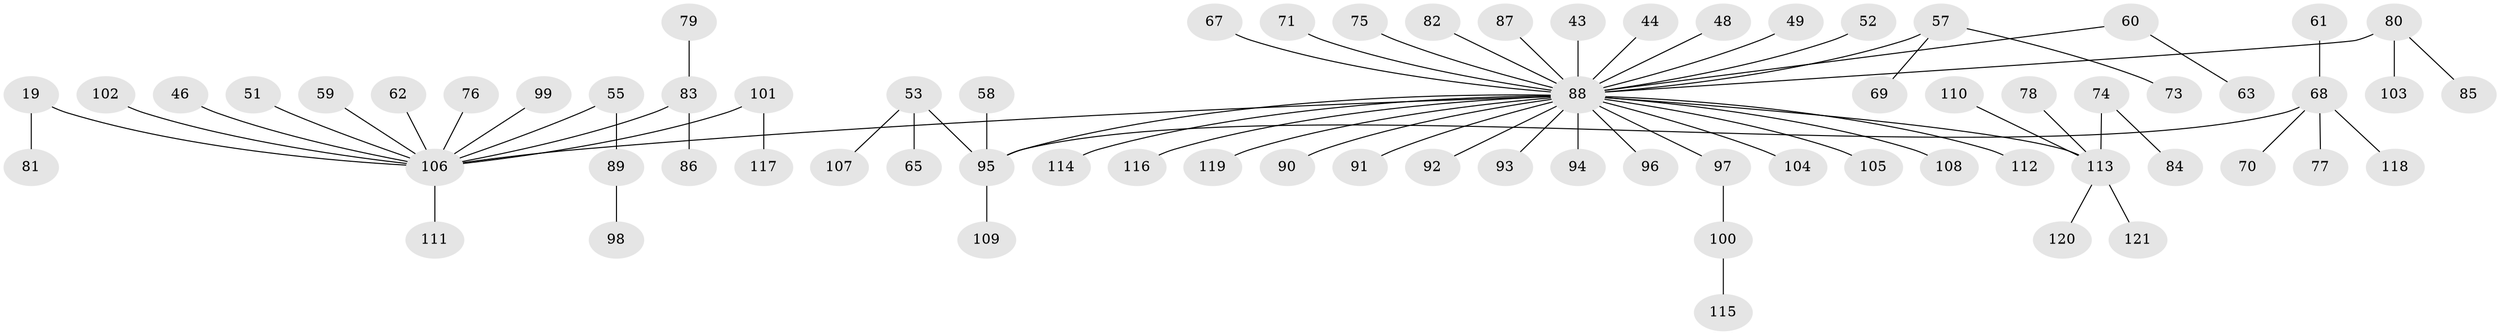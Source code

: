// original degree distribution, {7: 0.024793388429752067, 3: 0.11570247933884298, 6: 0.01652892561983471, 4: 0.06611570247933884, 2: 0.256198347107438, 5: 0.01652892561983471, 1: 0.5041322314049587}
// Generated by graph-tools (version 1.1) at 2025/56/03/04/25 21:56:13]
// undirected, 72 vertices, 71 edges
graph export_dot {
graph [start="1"]
  node [color=gray90,style=filled];
  19;
  43;
  44;
  46;
  48;
  49;
  51;
  52;
  53;
  55;
  57 [super="+42"];
  58;
  59;
  60;
  61;
  62;
  63;
  65;
  67;
  68 [super="+32"];
  69;
  70;
  71;
  73;
  74;
  75;
  76;
  77;
  78;
  79;
  80;
  81;
  82;
  83 [super="+72"];
  84;
  85;
  86;
  87;
  88 [super="+38+21+54+30+35+23+34+41"];
  89;
  90;
  91;
  92;
  93;
  94;
  95 [super="+26+47"];
  96;
  97;
  98;
  99;
  100;
  101;
  102;
  103;
  104;
  105;
  106 [super="+66+12+45"];
  107;
  108;
  109;
  110;
  111;
  112;
  113 [super="+22+31+33+56+50+64"];
  114;
  115;
  116;
  117;
  118;
  119;
  120;
  121;
  19 -- 81;
  19 -- 106;
  43 -- 88;
  44 -- 88;
  46 -- 106;
  48 -- 88;
  49 -- 88;
  51 -- 106;
  52 -- 88;
  53 -- 65;
  53 -- 107;
  53 -- 95;
  55 -- 89;
  55 -- 106;
  57 -- 69;
  57 -- 73;
  57 -- 88;
  58 -- 95;
  59 -- 106;
  60 -- 63;
  60 -- 88;
  61 -- 68;
  62 -- 106;
  67 -- 88;
  68 -- 70;
  68 -- 77;
  68 -- 118;
  68 -- 95;
  71 -- 88;
  74 -- 84;
  74 -- 113;
  75 -- 88;
  76 -- 106;
  78 -- 113;
  79 -- 83;
  80 -- 85;
  80 -- 103;
  80 -- 88;
  82 -- 88;
  83 -- 86;
  83 -- 106;
  87 -- 88;
  88 -- 97;
  88 -- 90;
  88 -- 92;
  88 -- 96;
  88 -- 105;
  88 -- 108;
  88 -- 113;
  88 -- 114;
  88 -- 119;
  88 -- 95;
  88 -- 116;
  88 -- 91;
  88 -- 112;
  88 -- 104;
  88 -- 93;
  88 -- 94;
  88 -- 106;
  89 -- 98;
  95 -- 109;
  97 -- 100;
  99 -- 106;
  100 -- 115;
  101 -- 117;
  101 -- 106;
  102 -- 106;
  106 -- 111;
  110 -- 113;
  113 -- 120;
  113 -- 121;
}
